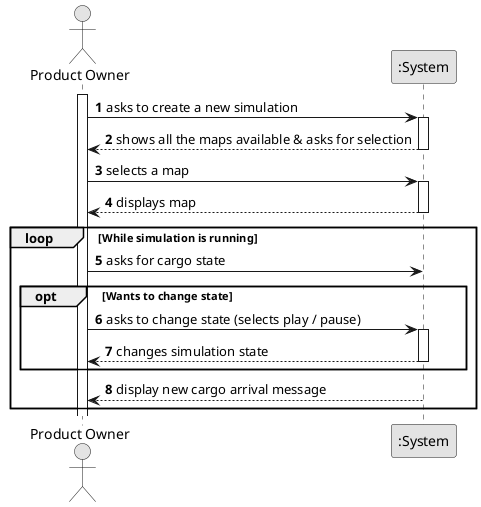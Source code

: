 @startuml
skinparam monochrome true
skinparam packageStyle rectangle
skinparam shadowing false

autonumber

actor "Product Owner" as ProductOwner
participant ":System" as System

activate ProductOwner

    ProductOwner -> System : asks to create a new simulation

    activate System

        System --> ProductOwner : shows all the maps available & asks for selection

    deactivate System

    ProductOwner -> System : selects a map

    activate System

        System --> ProductOwner : displays map

    deactivate System

    loop While simulation is running

        ProductOwner -> System : asks for cargo state

        opt Wants to change state

            ProductOwner -> System : asks to change state (selects play / pause)

            activate System

                System --> ProductOwner : changes simulation state

            deactivate System

        end

        activate System

            System --> ProductOwner : display new cargo arrival message

        deactivate System

    end

@enduml